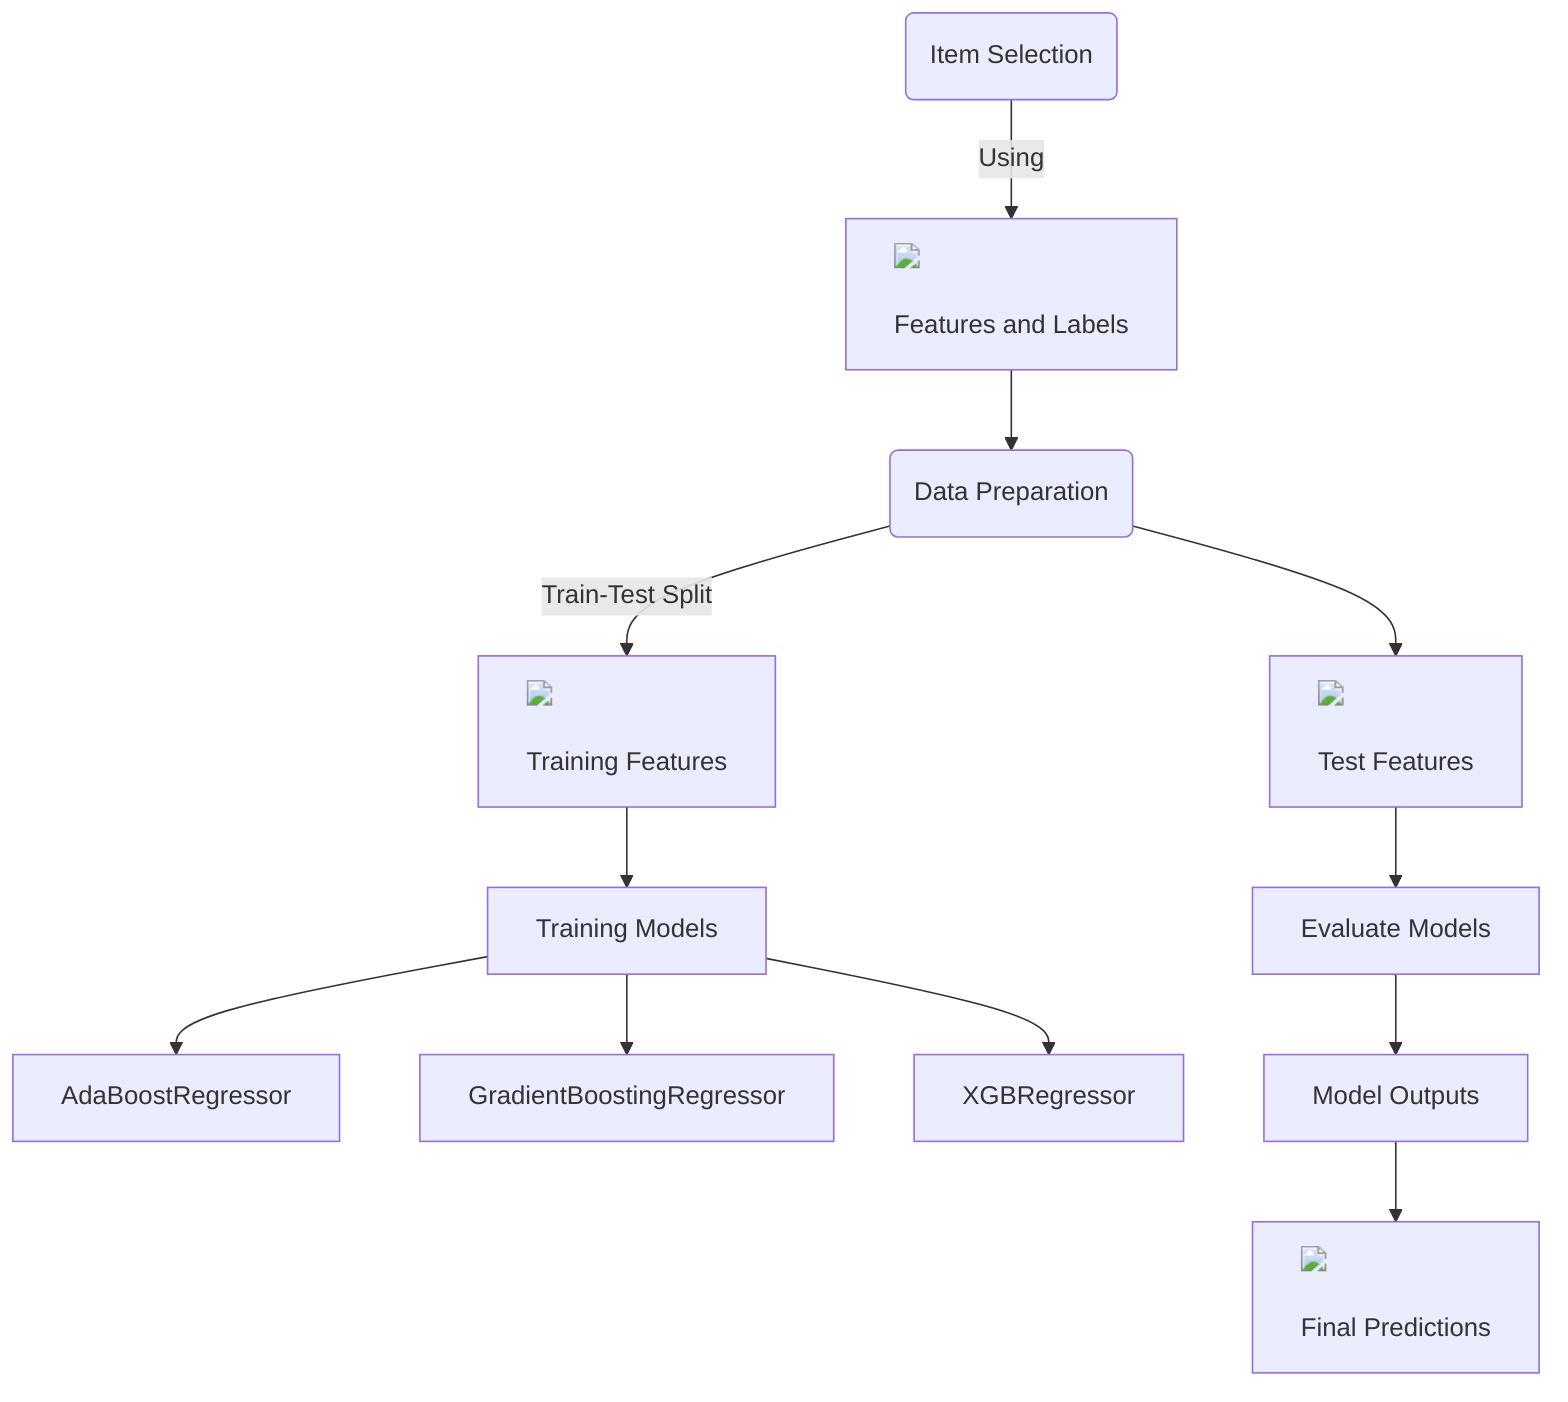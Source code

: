 graph TD;
    A(Item Selection) -->|Using| B[<img src='dummy_plots/scatter_plot_template.svg'/> <br/> Features and Labels];
    B --> C(Data Preparation);
    C -->|Train-Test Split| D[<img src='dummy_plots/scatter_plot_template.svg'/> <br/> Training Features];
    C --> D2[<img src='dummy_plots/scatter_plot_template.svg'/> <br/> Test Features];
    D --> E[Training Models];
    D2 --> F[Evaluate Models];
    E --> G[AdaBoostRegressor];
    E --> H[GradientBoostingRegressor];
    E --> I[XGBRegressor];
    F --> J[Model Outputs];
    J --> K[<img src='dummy_plots/scatter_plot_template.svg'/> <br/> Final Predictions];
